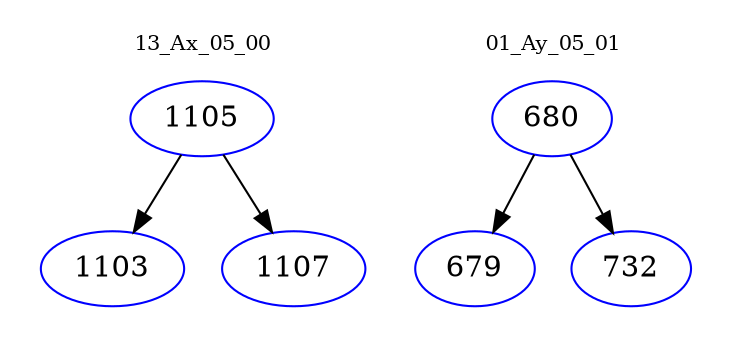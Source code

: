 digraph{
subgraph cluster_0 {
color = white
label = "13_Ax_05_00";
fontsize=10;
T0_1105 [label="1105", color="blue"]
T0_1105 -> T0_1103 [color="black"]
T0_1103 [label="1103", color="blue"]
T0_1105 -> T0_1107 [color="black"]
T0_1107 [label="1107", color="blue"]
}
subgraph cluster_1 {
color = white
label = "01_Ay_05_01";
fontsize=10;
T1_680 [label="680", color="blue"]
T1_680 -> T1_679 [color="black"]
T1_679 [label="679", color="blue"]
T1_680 -> T1_732 [color="black"]
T1_732 [label="732", color="blue"]
}
}
